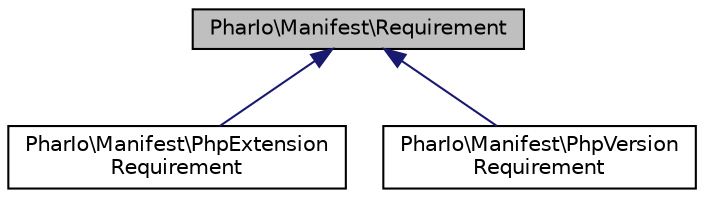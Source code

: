 digraph "PharIo\Manifest\Requirement"
{
  edge [fontname="Helvetica",fontsize="10",labelfontname="Helvetica",labelfontsize="10"];
  node [fontname="Helvetica",fontsize="10",shape=record];
  Node0 [label="PharIo\\Manifest\\Requirement",height=0.2,width=0.4,color="black", fillcolor="grey75", style="filled", fontcolor="black"];
  Node0 -> Node1 [dir="back",color="midnightblue",fontsize="10",style="solid",fontname="Helvetica"];
  Node1 [label="PharIo\\Manifest\\PhpExtension\lRequirement",height=0.2,width=0.4,color="black", fillcolor="white", style="filled",URL="$classPharIo_1_1Manifest_1_1PhpExtensionRequirement.html"];
  Node0 -> Node2 [dir="back",color="midnightblue",fontsize="10",style="solid",fontname="Helvetica"];
  Node2 [label="PharIo\\Manifest\\PhpVersion\lRequirement",height=0.2,width=0.4,color="black", fillcolor="white", style="filled",URL="$classPharIo_1_1Manifest_1_1PhpVersionRequirement.html"];
}

